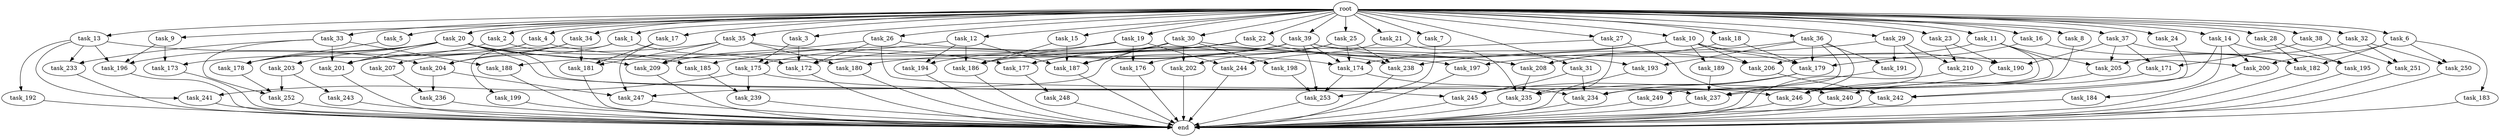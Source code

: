 digraph G {
  task_189 [size="2147483648.000000"];
  task_240 [size="3521873182.720000"];
  task_15 [size="10.240000"];
  task_185 [size="8933531975.680000"];
  task_175 [size="2920577761.280000"];
  task_9 [size="10.240000"];
  task_183 [size="6957847019.520000"];
  task_4 [size="10.240000"];
  task_179 [size="13486197309.440001"];
  task_178 [size="11424613007.360001"];
  task_245 [size="13142599925.760000"];
  task_13 [size="10.240000"];
  task_14 [size="10.240000"];
  task_174 [size="9105330667.520000"];
  task_253 [size="20529943674.880001"];
  task_3 [size="10.240000"];
  task_200 [size="10823317585.920000"];
  task_204 [size="8418135900.160000"];
  task_192 [size="5497558138.880000"];
  task_5 [size="10.240000"];
  task_20 [size="10.240000"];
  task_26 [size="10.240000"];
  task_28 [size="10.240000"];
  task_19 [size="10.240000"];
  task_188 [size="14087492730.880001"];
  task_203 [size="6957847019.520000"];
  task_233 [size="14087492730.880001"];
  task_2 [size="10.240000"];
  task_186 [size="10737418240.000000"];
  task_172 [size="7902739824.640000"];
  task_251 [size="5239860101.120000"];
  task_7 [size="10.240000"];
  task_176 [size="8589934592.000000"];
  task_199 [size="773094113.280000"];
  task_190 [size="14946486190.080000"];
  task_201 [size="18983755448.320000"];
  task_36 [size="10.240000"];
  task_31 [size="10.240000"];
  task_209 [size="11510512353.280001"];
  task_191 [size="6871947673.600000"];
  task_23 [size="10.240000"];
  task_194 [size="4982162063.360000"];
  task_238 [size="9448928051.200001"];
  task_16 [size="10.240000"];
  task_237 [size="21131239096.320000"];
  task_29 [size="10.240000"];
  task_1 [size="10.240000"];
  task_205 [size="15891378995.200001"];
  task_197 [size="1717986918.400000"];
  task_195 [size="11682311045.120001"];
  task_173 [size="11682311045.120001"];
  task_246 [size="15977278341.120001"];
  task_180 [size="1116691496.960000"];
  task_171 [size="6356551598.080000"];
  task_198 [size="4209067950.080000"];
  task_210 [size="9964324126.719999"];
  task_184 [size="3092376453.120000"];
  task_244 [size="6871947673.600000"];
  task_24 [size="10.240000"];
  task_18 [size="10.240000"];
  task_243 [size="6957847019.520000"];
  task_249 [size="5497558138.880000"];
  task_242 [size="8418135900.160000"];
  task_236 [size="2147483648.000000"];
  task_32 [size="10.240000"];
  task_12 [size="10.240000"];
  task_22 [size="10.240000"];
  task_248 [size="3092376453.120000"];
  task_181 [size="9448928051.200001"];
  task_21 [size="10.240000"];
  task_177 [size="11510512353.280001"];
  task_193 [size="5841155522.560000"];
  task_30 [size="10.240000"];
  task_39 [size="10.240000"];
  task_208 [size="10393820856.320000"];
  task_8 [size="10.240000"];
  task_34 [size="10.240000"];
  root [size="0.000000"];
  task_17 [size="10.240000"];
  task_25 [size="10.240000"];
  end [size="0.000000"];
  task_202 [size="7301444403.200000"];
  task_10 [size="10.240000"];
  task_207 [size="2147483648.000000"];
  task_27 [size="10.240000"];
  task_182 [size="25254407700.480000"];
  task_6 [size="10.240000"];
  task_37 [size="10.240000"];
  task_35 [size="10.240000"];
  task_33 [size="10.240000"];
  task_241 [size="6270652252.160000"];
  task_239 [size="2147483648.000000"];
  task_38 [size="10.240000"];
  task_234 [size="23364622090.240002"];
  task_196 [size="15547781611.520000"];
  task_247 [size="9105330667.520000"];
  task_206 [size="11510512353.280001"];
  task_187 [size="8847632629.760000"];
  task_11 [size="10.240000"];
  task_250 [size="10050223472.639999"];
  task_252 [size="24137716203.520000"];
  task_235 [size="16836271800.320000"];

  task_189 -> task_237 [size="411041792.000000"];
  task_240 -> end [size="1.000000"];
  task_15 -> task_186 [size="301989888.000000"];
  task_15 -> task_187 [size="301989888.000000"];
  task_185 -> task_239 [size="134217728.000000"];
  task_175 -> task_239 [size="75497472.000000"];
  task_175 -> task_241 [size="75497472.000000"];
  task_175 -> task_246 [size="75497472.000000"];
  task_9 -> task_196 [size="301989888.000000"];
  task_9 -> task_173 [size="301989888.000000"];
  task_183 -> end [size="1.000000"];
  task_4 -> task_178 [size="301989888.000000"];
  task_4 -> task_201 [size="301989888.000000"];
  task_4 -> task_174 [size="301989888.000000"];
  task_179 -> task_245 [size="301989888.000000"];
  task_179 -> task_234 [size="301989888.000000"];
  task_178 -> task_252 [size="838860800.000000"];
  task_245 -> end [size="1.000000"];
  task_13 -> task_196 [size="536870912.000000"];
  task_13 -> task_192 [size="536870912.000000"];
  task_13 -> task_233 [size="536870912.000000"];
  task_13 -> task_204 [size="536870912.000000"];
  task_13 -> task_241 [size="536870912.000000"];
  task_14 -> task_242 [size="301989888.000000"];
  task_14 -> task_195 [size="301989888.000000"];
  task_14 -> task_200 [size="301989888.000000"];
  task_14 -> task_184 [size="301989888.000000"];
  task_174 -> task_253 [size="838860800.000000"];
  task_174 -> task_234 [size="838860800.000000"];
  task_253 -> end [size="1.000000"];
  task_3 -> task_175 [size="209715200.000000"];
  task_3 -> task_172 [size="209715200.000000"];
  task_200 -> end [size="1.000000"];
  task_204 -> task_236 [size="134217728.000000"];
  task_204 -> task_247 [size="134217728.000000"];
  task_192 -> end [size="1.000000"];
  task_5 -> task_178 [size="134217728.000000"];
  task_20 -> task_178 [size="679477248.000000"];
  task_20 -> task_196 [size="679477248.000000"];
  task_20 -> task_237 [size="679477248.000000"];
  task_20 -> task_203 [size="679477248.000000"];
  task_20 -> task_201 [size="679477248.000000"];
  task_20 -> task_209 [size="679477248.000000"];
  task_20 -> task_177 [size="679477248.000000"];
  task_20 -> task_245 [size="679477248.000000"];
  task_26 -> task_209 [size="411041792.000000"];
  task_26 -> task_242 [size="411041792.000000"];
  task_26 -> task_172 [size="411041792.000000"];
  task_26 -> task_238 [size="411041792.000000"];
  task_28 -> task_182 [size="838860800.000000"];
  task_28 -> task_195 [size="838860800.000000"];
  task_19 -> task_244 [size="536870912.000000"];
  task_19 -> task_176 [size="536870912.000000"];
  task_19 -> task_186 [size="536870912.000000"];
  task_19 -> task_188 [size="536870912.000000"];
  task_188 -> end [size="1.000000"];
  task_203 -> task_243 [size="679477248.000000"];
  task_203 -> task_252 [size="679477248.000000"];
  task_233 -> end [size="1.000000"];
  task_2 -> task_173 [size="838860800.000000"];
  task_2 -> task_185 [size="838860800.000000"];
  task_186 -> end [size="1.000000"];
  task_172 -> end [size="1.000000"];
  task_251 -> end [size="1.000000"];
  task_7 -> task_253 [size="411041792.000000"];
  task_176 -> end [size="1.000000"];
  task_199 -> end [size="1.000000"];
  task_190 -> task_235 [size="838860800.000000"];
  task_201 -> end [size="1.000000"];
  task_36 -> task_246 [size="536870912.000000"];
  task_36 -> task_249 [size="536870912.000000"];
  task_36 -> task_191 [size="536870912.000000"];
  task_36 -> task_179 [size="536870912.000000"];
  task_36 -> task_208 [size="536870912.000000"];
  task_36 -> task_193 [size="536870912.000000"];
  task_31 -> task_245 [size="301989888.000000"];
  task_31 -> task_234 [size="301989888.000000"];
  task_209 -> end [size="1.000000"];
  task_191 -> end [size="1.000000"];
  task_23 -> task_190 [size="838860800.000000"];
  task_23 -> task_210 [size="838860800.000000"];
  task_194 -> end [size="1.000000"];
  task_238 -> end [size="1.000000"];
  task_16 -> task_179 [size="536870912.000000"];
  task_16 -> task_182 [size="536870912.000000"];
  task_237 -> end [size="1.000000"];
  task_29 -> task_197 [size="134217728.000000"];
  task_29 -> task_237 [size="134217728.000000"];
  task_29 -> task_191 [size="134217728.000000"];
  task_29 -> task_210 [size="134217728.000000"];
  task_1 -> task_199 [size="75497472.000000"];
  task_1 -> task_204 [size="75497472.000000"];
  task_1 -> task_172 [size="75497472.000000"];
  task_205 -> task_246 [size="411041792.000000"];
  task_197 -> end [size="1.000000"];
  task_195 -> end [size="1.000000"];
  task_173 -> end [size="1.000000"];
  task_246 -> end [size="1.000000"];
  task_180 -> end [size="1.000000"];
  task_171 -> task_240 [size="209715200.000000"];
  task_198 -> task_253 [size="679477248.000000"];
  task_210 -> end [size="1.000000"];
  task_184 -> end [size="1.000000"];
  task_244 -> end [size="1.000000"];
  task_24 -> task_242 [size="33554432.000000"];
  task_18 -> task_179 [size="33554432.000000"];
  task_18 -> task_208 [size="33554432.000000"];
  task_243 -> end [size="1.000000"];
  task_249 -> end [size="1.000000"];
  task_242 -> end [size="1.000000"];
  task_236 -> end [size="1.000000"];
  task_32 -> task_250 [size="301989888.000000"];
  task_32 -> task_251 [size="301989888.000000"];
  task_32 -> task_205 [size="301989888.000000"];
  task_12 -> task_186 [size="75497472.000000"];
  task_12 -> task_175 [size="75497472.000000"];
  task_12 -> task_194 [size="75497472.000000"];
  task_12 -> task_187 [size="75497472.000000"];
  task_22 -> task_185 [size="33554432.000000"];
  task_22 -> task_208 [size="33554432.000000"];
  task_22 -> task_177 [size="33554432.000000"];
  task_22 -> task_193 [size="33554432.000000"];
  task_248 -> end [size="1.000000"];
  task_181 -> end [size="1.000000"];
  task_21 -> task_244 [size="134217728.000000"];
  task_21 -> task_235 [size="134217728.000000"];
  task_177 -> task_248 [size="301989888.000000"];
  task_193 -> end [size="1.000000"];
  task_30 -> task_198 [size="411041792.000000"];
  task_30 -> task_202 [size="411041792.000000"];
  task_30 -> task_177 [size="411041792.000000"];
  task_30 -> task_208 [size="411041792.000000"];
  task_30 -> task_194 [size="411041792.000000"];
  task_30 -> task_187 [size="411041792.000000"];
  task_39 -> task_253 [size="75497472.000000"];
  task_39 -> task_174 [size="75497472.000000"];
  task_39 -> task_206 [size="75497472.000000"];
  task_39 -> task_200 [size="75497472.000000"];
  task_39 -> task_180 [size="75497472.000000"];
  task_39 -> task_187 [size="75497472.000000"];
  task_39 -> task_247 [size="75497472.000000"];
  task_39 -> task_172 [size="75497472.000000"];
  task_208 -> task_235 [size="536870912.000000"];
  task_8 -> task_246 [size="536870912.000000"];
  task_34 -> task_181 [size="209715200.000000"];
  task_34 -> task_204 [size="209715200.000000"];
  task_34 -> task_207 [size="209715200.000000"];
  root -> task_39 [size="1.000000"];
  root -> task_26 [size="1.000000"];
  root -> task_8 [size="1.000000"];
  root -> task_34 [size="1.000000"];
  root -> task_28 [size="1.000000"];
  root -> task_15 [size="1.000000"];
  root -> task_29 [size="1.000000"];
  root -> task_17 [size="1.000000"];
  root -> task_9 [size="1.000000"];
  root -> task_6 [size="1.000000"];
  root -> task_2 [size="1.000000"];
  root -> task_10 [size="1.000000"];
  root -> task_27 [size="1.000000"];
  root -> task_7 [size="1.000000"];
  root -> task_4 [size="1.000000"];
  root -> task_24 [size="1.000000"];
  root -> task_25 [size="1.000000"];
  root -> task_18 [size="1.000000"];
  root -> task_20 [size="1.000000"];
  root -> task_35 [size="1.000000"];
  root -> task_13 [size="1.000000"];
  root -> task_31 [size="1.000000"];
  root -> task_14 [size="1.000000"];
  root -> task_1 [size="1.000000"];
  root -> task_23 [size="1.000000"];
  root -> task_11 [size="1.000000"];
  root -> task_3 [size="1.000000"];
  root -> task_37 [size="1.000000"];
  root -> task_32 [size="1.000000"];
  root -> task_5 [size="1.000000"];
  root -> task_12 [size="1.000000"];
  root -> task_38 [size="1.000000"];
  root -> task_22 [size="1.000000"];
  root -> task_19 [size="1.000000"];
  root -> task_33 [size="1.000000"];
  root -> task_36 [size="1.000000"];
  root -> task_21 [size="1.000000"];
  root -> task_16 [size="1.000000"];
  root -> task_30 [size="1.000000"];
  task_17 -> task_181 [size="679477248.000000"];
  task_17 -> task_247 [size="679477248.000000"];
  task_25 -> task_202 [size="301989888.000000"];
  task_25 -> task_176 [size="301989888.000000"];
  task_25 -> task_174 [size="301989888.000000"];
  task_25 -> task_238 [size="301989888.000000"];
  task_202 -> end [size="1.000000"];
  task_10 -> task_189 [size="209715200.000000"];
  task_10 -> task_174 [size="209715200.000000"];
  task_10 -> task_206 [size="209715200.000000"];
  task_10 -> task_179 [size="209715200.000000"];
  task_10 -> task_190 [size="209715200.000000"];
  task_10 -> task_238 [size="209715200.000000"];
  task_207 -> task_236 [size="75497472.000000"];
  task_27 -> task_186 [size="134217728.000000"];
  task_27 -> task_235 [size="134217728.000000"];
  task_27 -> task_240 [size="134217728.000000"];
  task_182 -> end [size="1.000000"];
  task_6 -> task_250 [size="679477248.000000"];
  task_6 -> task_183 [size="679477248.000000"];
  task_6 -> task_182 [size="679477248.000000"];
  task_6 -> task_200 [size="679477248.000000"];
  task_37 -> task_190 [size="411041792.000000"];
  task_37 -> task_182 [size="411041792.000000"];
  task_37 -> task_171 [size="411041792.000000"];
  task_37 -> task_205 [size="411041792.000000"];
  task_35 -> task_197 [size="33554432.000000"];
  task_35 -> task_180 [size="33554432.000000"];
  task_35 -> task_209 [size="33554432.000000"];
  task_35 -> task_181 [size="33554432.000000"];
  task_35 -> task_201 [size="33554432.000000"];
  task_33 -> task_252 [size="838860800.000000"];
  task_33 -> task_233 [size="838860800.000000"];
  task_33 -> task_201 [size="838860800.000000"];
  task_33 -> task_188 [size="838860800.000000"];
  task_241 -> end [size="1.000000"];
  task_239 -> end [size="1.000000"];
  task_38 -> task_171 [size="209715200.000000"];
  task_38 -> task_251 [size="209715200.000000"];
  task_234 -> end [size="1.000000"];
  task_196 -> end [size="1.000000"];
  task_247 -> end [size="1.000000"];
  task_206 -> task_242 [size="75497472.000000"];
  task_187 -> end [size="1.000000"];
  task_11 -> task_205 [size="838860800.000000"];
  task_11 -> task_237 [size="838860800.000000"];
  task_11 -> task_234 [size="838860800.000000"];
  task_11 -> task_206 [size="838860800.000000"];
  task_250 -> end [size="1.000000"];
  task_252 -> end [size="1.000000"];
  task_235 -> end [size="1.000000"];
}
